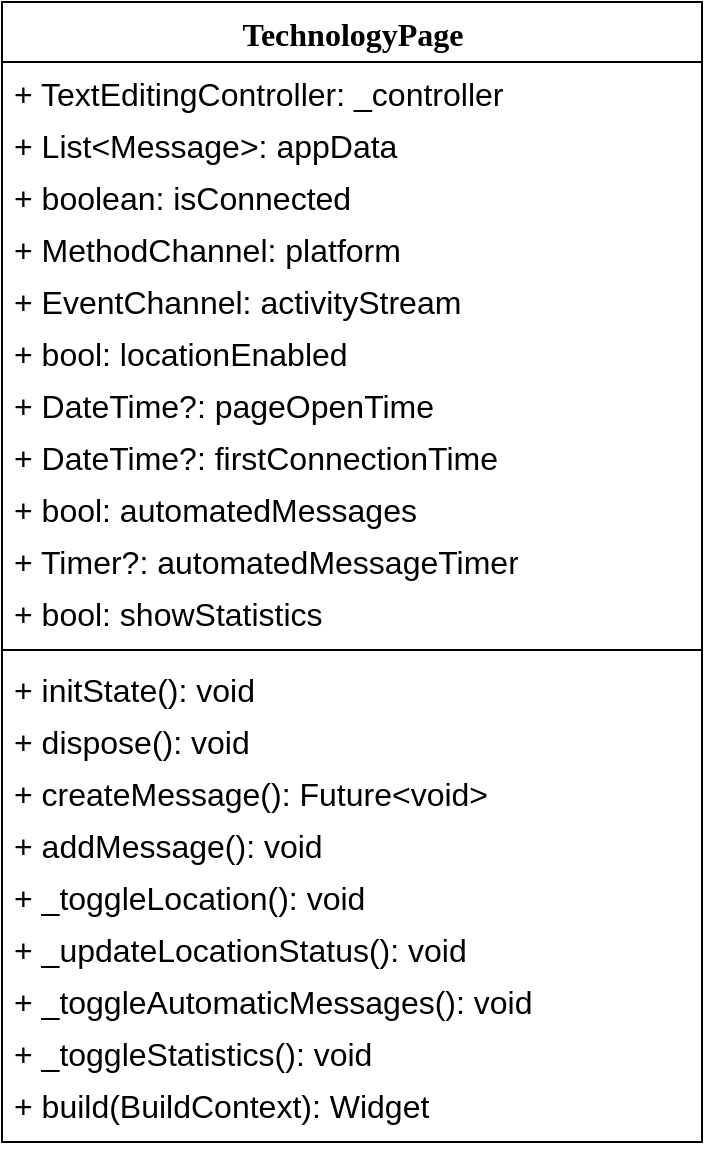 <mxfile version="24.5.3" type="device">
  <diagram name="Page-1" id="9f46799a-70d6-7492-0946-bef42562c5a5">
    <mxGraphModel dx="2074" dy="1105" grid="1" gridSize="10" guides="1" tooltips="1" connect="1" arrows="1" fold="1" page="1" pageScale="1" pageWidth="827" pageHeight="1169" background="none" math="0" shadow="0">
      <root>
        <mxCell id="0" />
        <mxCell id="1" parent="0" />
        <mxCell id="78961159f06e98e8-17" value="TechnologyPage" style="swimlane;html=1;fontStyle=1;align=center;verticalAlign=top;childLayout=stackLayout;horizontal=1;startSize=30;horizontalStack=0;resizeParent=1;resizeLast=0;collapsible=1;marginBottom=0;swimlaneFillColor=#ffffff;rounded=0;shadow=0;comic=0;labelBackgroundColor=none;strokeWidth=1;fillColor=none;fontFamily=Verdana;fontSize=16;" parent="1" vertex="1">
          <mxGeometry width="350" height="570" as="geometry" />
        </mxCell>
        <mxCell id="78961159f06e98e8-21" value="+ TextEditingController: _controller" style="text;html=1;strokeColor=none;fillColor=none;align=left;verticalAlign=top;spacingLeft=4;spacingRight=4;whiteSpace=wrap;overflow=hidden;rotatable=0;points=[[0,0.5],[1,0.5]];portConstraint=eastwest;fontSize=16;" parent="78961159f06e98e8-17" vertex="1">
          <mxGeometry y="30" width="350" height="26" as="geometry" />
        </mxCell>
        <mxCell id="78961159f06e98e8-23" value="+ List&amp;lt;Message&amp;gt;: appData" style="text;html=1;strokeColor=none;fillColor=none;align=left;verticalAlign=top;spacingLeft=4;spacingRight=4;whiteSpace=wrap;overflow=hidden;rotatable=0;points=[[0,0.5],[1,0.5]];portConstraint=eastwest;fontSize=16;" parent="78961159f06e98e8-17" vertex="1">
          <mxGeometry y="56" width="350" height="26" as="geometry" />
        </mxCell>
        <mxCell id="78961159f06e98e8-25" value="+ boolean: isConnected" style="text;html=1;strokeColor=none;fillColor=none;align=left;verticalAlign=top;spacingLeft=4;spacingRight=4;whiteSpace=wrap;overflow=hidden;rotatable=0;points=[[0,0.5],[1,0.5]];portConstraint=eastwest;fontSize=16;" parent="78961159f06e98e8-17" vertex="1">
          <mxGeometry y="82" width="350" height="26" as="geometry" />
        </mxCell>
        <mxCell id="78961159f06e98e8-24" value="+ MethodChannel: platform" style="text;html=1;strokeColor=none;fillColor=none;align=left;verticalAlign=top;spacingLeft=4;spacingRight=4;whiteSpace=wrap;overflow=hidden;rotatable=0;points=[[0,0.5],[1,0.5]];portConstraint=eastwest;fontSize=16;" parent="78961159f06e98e8-17" vertex="1">
          <mxGeometry y="108" width="350" height="26" as="geometry" />
        </mxCell>
        <mxCell id="UNojYpmOz_3RAnkYFfNl-1" value="+ EventChannel: activityStream" style="text;html=1;strokeColor=none;fillColor=none;align=left;verticalAlign=top;spacingLeft=4;spacingRight=4;whiteSpace=wrap;overflow=hidden;rotatable=0;points=[[0,0.5],[1,0.5]];portConstraint=eastwest;fontSize=16;" vertex="1" parent="78961159f06e98e8-17">
          <mxGeometry y="134" width="350" height="26" as="geometry" />
        </mxCell>
        <mxCell id="hkoj9aHzZxKgA8rAzTYM-2" value="+ bool: locationEnabled" style="text;html=1;strokeColor=none;fillColor=none;align=left;verticalAlign=top;spacingLeft=4;spacingRight=4;whiteSpace=wrap;overflow=hidden;rotatable=0;points=[[0,0.5],[1,0.5]];portConstraint=eastwest;fontSize=16;" parent="78961159f06e98e8-17" vertex="1">
          <mxGeometry y="160" width="350" height="26" as="geometry" />
        </mxCell>
        <mxCell id="hkoj9aHzZxKgA8rAzTYM-3" value="+ DateTime?: pageOpenTime" style="text;html=1;strokeColor=none;fillColor=none;align=left;verticalAlign=top;spacingLeft=4;spacingRight=4;whiteSpace=wrap;overflow=hidden;rotatable=0;points=[[0,0.5],[1,0.5]];portConstraint=eastwest;fontSize=16;" parent="78961159f06e98e8-17" vertex="1">
          <mxGeometry y="186" width="350" height="26" as="geometry" />
        </mxCell>
        <mxCell id="hkoj9aHzZxKgA8rAzTYM-4" value="+ DateTime?: firstConnectionTime" style="text;html=1;strokeColor=none;fillColor=none;align=left;verticalAlign=top;spacingLeft=4;spacingRight=4;whiteSpace=wrap;overflow=hidden;rotatable=0;points=[[0,0.5],[1,0.5]];portConstraint=eastwest;fontSize=16;" parent="78961159f06e98e8-17" vertex="1">
          <mxGeometry y="212" width="350" height="26" as="geometry" />
        </mxCell>
        <mxCell id="hkoj9aHzZxKgA8rAzTYM-6" value="+ bool: automatedMessages" style="text;html=1;strokeColor=none;fillColor=none;align=left;verticalAlign=top;spacingLeft=4;spacingRight=4;whiteSpace=wrap;overflow=hidden;rotatable=0;points=[[0,0.5],[1,0.5]];portConstraint=eastwest;fontSize=16;" parent="78961159f06e98e8-17" vertex="1">
          <mxGeometry y="238" width="350" height="26" as="geometry" />
        </mxCell>
        <mxCell id="hkoj9aHzZxKgA8rAzTYM-5" value="+ Timer?: automatedMessageTimer" style="text;html=1;strokeColor=none;fillColor=none;align=left;verticalAlign=top;spacingLeft=4;spacingRight=4;whiteSpace=wrap;overflow=hidden;rotatable=0;points=[[0,0.5],[1,0.5]];portConstraint=eastwest;fontSize=16;" parent="78961159f06e98e8-17" vertex="1">
          <mxGeometry y="264" width="350" height="26" as="geometry" />
        </mxCell>
        <mxCell id="78961159f06e98e8-26" value="+ bool: showStatistics" style="text;html=1;strokeColor=none;fillColor=none;align=left;verticalAlign=top;spacingLeft=4;spacingRight=4;whiteSpace=wrap;overflow=hidden;rotatable=0;points=[[0,0.5],[1,0.5]];portConstraint=eastwest;fontSize=16;" parent="78961159f06e98e8-17" vertex="1">
          <mxGeometry y="290" width="350" height="30" as="geometry" />
        </mxCell>
        <mxCell id="78961159f06e98e8-19" value="" style="line;html=1;strokeWidth=1;fillColor=none;align=left;verticalAlign=middle;spacingTop=-1;spacingLeft=3;spacingRight=3;rotatable=0;labelPosition=right;points=[];portConstraint=eastwest;fontSize=16;" parent="78961159f06e98e8-17" vertex="1">
          <mxGeometry y="320" width="350" height="8" as="geometry" />
        </mxCell>
        <mxCell id="78961159f06e98e8-20" value="+ initState(): void" style="text;html=1;strokeColor=none;fillColor=none;align=left;verticalAlign=top;spacingLeft=4;spacingRight=4;whiteSpace=wrap;overflow=hidden;rotatable=0;points=[[0,0.5],[1,0.5]];portConstraint=eastwest;fontSize=16;" parent="78961159f06e98e8-17" vertex="1">
          <mxGeometry y="328" width="350" height="26" as="geometry" />
        </mxCell>
        <mxCell id="78961159f06e98e8-27" value="+ dispose(): void" style="text;html=1;strokeColor=none;fillColor=none;align=left;verticalAlign=top;spacingLeft=4;spacingRight=4;whiteSpace=wrap;overflow=hidden;rotatable=0;points=[[0,0.5],[1,0.5]];portConstraint=eastwest;fontSize=16;" parent="78961159f06e98e8-17" vertex="1">
          <mxGeometry y="354" width="350" height="26" as="geometry" />
        </mxCell>
        <mxCell id="hkoj9aHzZxKgA8rAzTYM-7" value="+ createMessage(): Future&amp;lt;void&amp;gt;" style="text;html=1;strokeColor=none;fillColor=none;align=left;verticalAlign=top;spacingLeft=4;spacingRight=4;whiteSpace=wrap;overflow=hidden;rotatable=0;points=[[0,0.5],[1,0.5]];portConstraint=eastwest;fontSize=16;" parent="78961159f06e98e8-17" vertex="1">
          <mxGeometry y="380" width="350" height="26" as="geometry" />
        </mxCell>
        <mxCell id="hkoj9aHzZxKgA8rAzTYM-8" value="+ addMessage(): void" style="text;html=1;strokeColor=none;fillColor=none;align=left;verticalAlign=top;spacingLeft=4;spacingRight=4;whiteSpace=wrap;overflow=hidden;rotatable=0;points=[[0,0.5],[1,0.5]];portConstraint=eastwest;fontSize=16;" parent="78961159f06e98e8-17" vertex="1">
          <mxGeometry y="406" width="350" height="26" as="geometry" />
        </mxCell>
        <mxCell id="hkoj9aHzZxKgA8rAzTYM-9" value="+ _toggleLocation(): void" style="text;html=1;strokeColor=none;fillColor=none;align=left;verticalAlign=top;spacingLeft=4;spacingRight=4;whiteSpace=wrap;overflow=hidden;rotatable=0;points=[[0,0.5],[1,0.5]];portConstraint=eastwest;fontSize=16;" parent="78961159f06e98e8-17" vertex="1">
          <mxGeometry y="432" width="350" height="26" as="geometry" />
        </mxCell>
        <mxCell id="hkoj9aHzZxKgA8rAzTYM-10" value="+ _updateLocationStatus(): void" style="text;html=1;strokeColor=none;fillColor=none;align=left;verticalAlign=top;spacingLeft=4;spacingRight=4;whiteSpace=wrap;overflow=hidden;rotatable=0;points=[[0,0.5],[1,0.5]];portConstraint=eastwest;fontSize=16;" parent="78961159f06e98e8-17" vertex="1">
          <mxGeometry y="458" width="350" height="26" as="geometry" />
        </mxCell>
        <mxCell id="hkoj9aHzZxKgA8rAzTYM-11" value="+ _toggleAutomaticMessages(): void" style="text;html=1;strokeColor=none;fillColor=none;align=left;verticalAlign=top;spacingLeft=4;spacingRight=4;whiteSpace=wrap;overflow=hidden;rotatable=0;points=[[0,0.5],[1,0.5]];portConstraint=eastwest;fontSize=16;" parent="78961159f06e98e8-17" vertex="1">
          <mxGeometry y="484" width="350" height="26" as="geometry" />
        </mxCell>
        <mxCell id="hkoj9aHzZxKgA8rAzTYM-12" value="+ _toggleStatistics(): void" style="text;html=1;strokeColor=none;fillColor=none;align=left;verticalAlign=top;spacingLeft=4;spacingRight=4;whiteSpace=wrap;overflow=hidden;rotatable=0;points=[[0,0.5],[1,0.5]];portConstraint=eastwest;fontSize=16;" parent="78961159f06e98e8-17" vertex="1">
          <mxGeometry y="510" width="350" height="26" as="geometry" />
        </mxCell>
        <mxCell id="hkoj9aHzZxKgA8rAzTYM-13" value="+ build(BuildContext): Widget" style="text;html=1;strokeColor=none;fillColor=none;align=left;verticalAlign=top;spacingLeft=4;spacingRight=4;whiteSpace=wrap;overflow=hidden;rotatable=0;points=[[0,0.5],[1,0.5]];portConstraint=eastwest;fontSize=16;" parent="78961159f06e98e8-17" vertex="1">
          <mxGeometry y="536" width="350" height="34" as="geometry" />
        </mxCell>
      </root>
    </mxGraphModel>
  </diagram>
</mxfile>
